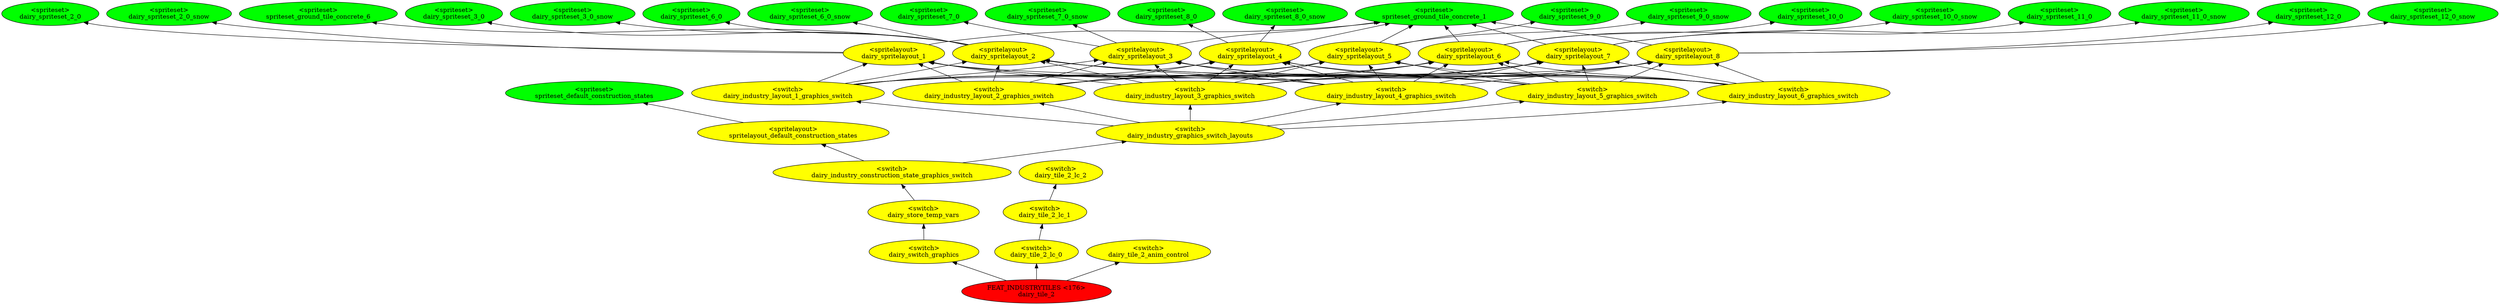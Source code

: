 digraph {
rankdir="BT"
spriteset_default_construction_states [fillcolor=green style="filled" label="<spriteset>\nspriteset_default_construction_states"]
spritelayout_default_construction_states [fillcolor=yellow style="filled" label="<spritelayout>\nspritelayout_default_construction_states"]
spriteset_ground_tile_concrete_1 [fillcolor=green style="filled" label="<spriteset>\nspriteset_ground_tile_concrete_1"]
spriteset_ground_tile_concrete_6 [fillcolor=green style="filled" label="<spriteset>\nspriteset_ground_tile_concrete_6"]
dairy_spriteset_2_0 [fillcolor=green style="filled" label="<spriteset>\ndairy_spriteset_2_0"]
dairy_spriteset_2_0_snow [fillcolor=green style="filled" label="<spriteset>\ndairy_spriteset_2_0_snow"]
dairy_spriteset_3_0 [fillcolor=green style="filled" label="<spriteset>\ndairy_spriteset_3_0"]
dairy_spriteset_3_0_snow [fillcolor=green style="filled" label="<spriteset>\ndairy_spriteset_3_0_snow"]
dairy_spriteset_6_0 [fillcolor=green style="filled" label="<spriteset>\ndairy_spriteset_6_0"]
dairy_spriteset_6_0_snow [fillcolor=green style="filled" label="<spriteset>\ndairy_spriteset_6_0_snow"]
dairy_spriteset_7_0 [fillcolor=green style="filled" label="<spriteset>\ndairy_spriteset_7_0"]
dairy_spriteset_7_0_snow [fillcolor=green style="filled" label="<spriteset>\ndairy_spriteset_7_0_snow"]
dairy_spriteset_8_0 [fillcolor=green style="filled" label="<spriteset>\ndairy_spriteset_8_0"]
dairy_spriteset_8_0_snow [fillcolor=green style="filled" label="<spriteset>\ndairy_spriteset_8_0_snow"]
dairy_spriteset_9_0 [fillcolor=green style="filled" label="<spriteset>\ndairy_spriteset_9_0"]
dairy_spriteset_9_0_snow [fillcolor=green style="filled" label="<spriteset>\ndairy_spriteset_9_0_snow"]
dairy_spriteset_10_0 [fillcolor=green style="filled" label="<spriteset>\ndairy_spriteset_10_0"]
dairy_spriteset_10_0_snow [fillcolor=green style="filled" label="<spriteset>\ndairy_spriteset_10_0_snow"]
dairy_spriteset_11_0 [fillcolor=green style="filled" label="<spriteset>\ndairy_spriteset_11_0"]
dairy_spriteset_11_0_snow [fillcolor=green style="filled" label="<spriteset>\ndairy_spriteset_11_0_snow"]
dairy_spriteset_12_0 [fillcolor=green style="filled" label="<spriteset>\ndairy_spriteset_12_0"]
dairy_spriteset_12_0_snow [fillcolor=green style="filled" label="<spriteset>\ndairy_spriteset_12_0_snow"]
dairy_spritelayout_1 [fillcolor=yellow style="filled" label="<spritelayout>\ndairy_spritelayout_1"]
dairy_spritelayout_2 [fillcolor=yellow style="filled" label="<spritelayout>\ndairy_spritelayout_2"]
dairy_spritelayout_3 [fillcolor=yellow style="filled" label="<spritelayout>\ndairy_spritelayout_3"]
dairy_spritelayout_4 [fillcolor=yellow style="filled" label="<spritelayout>\ndairy_spritelayout_4"]
dairy_spritelayout_5 [fillcolor=yellow style="filled" label="<spritelayout>\ndairy_spritelayout_5"]
dairy_spritelayout_6 [fillcolor=yellow style="filled" label="<spritelayout>\ndairy_spritelayout_6"]
dairy_spritelayout_7 [fillcolor=yellow style="filled" label="<spritelayout>\ndairy_spritelayout_7"]
dairy_spritelayout_8 [fillcolor=yellow style="filled" label="<spritelayout>\ndairy_spritelayout_8"]
dairy_industry_layout_1_graphics_switch [fillcolor=yellow style="filled" label="<switch>\ndairy_industry_layout_1_graphics_switch"]
dairy_industry_layout_2_graphics_switch [fillcolor=yellow style="filled" label="<switch>\ndairy_industry_layout_2_graphics_switch"]
dairy_industry_layout_3_graphics_switch [fillcolor=yellow style="filled" label="<switch>\ndairy_industry_layout_3_graphics_switch"]
dairy_industry_layout_4_graphics_switch [fillcolor=yellow style="filled" label="<switch>\ndairy_industry_layout_4_graphics_switch"]
dairy_industry_layout_5_graphics_switch [fillcolor=yellow style="filled" label="<switch>\ndairy_industry_layout_5_graphics_switch"]
dairy_industry_layout_6_graphics_switch [fillcolor=yellow style="filled" label="<switch>\ndairy_industry_layout_6_graphics_switch"]
dairy_industry_graphics_switch_layouts [fillcolor=yellow style="filled" label="<switch>\ndairy_industry_graphics_switch_layouts"]
dairy_industry_construction_state_graphics_switch [fillcolor=yellow style="filled" label="<switch>\ndairy_industry_construction_state_graphics_switch"]
dairy_store_temp_vars [fillcolor=yellow style="filled" label="<switch>\ndairy_store_temp_vars"]
dairy_switch_graphics [fillcolor=yellow style="filled" label="<switch>\ndairy_switch_graphics"]
dairy_tile_2_lc_2 [fillcolor=yellow style="filled" label="<switch>\ndairy_tile_2_lc_2"]
dairy_tile_2_lc_1 [fillcolor=yellow style="filled" label="<switch>\ndairy_tile_2_lc_1"]
dairy_tile_2_lc_0 [fillcolor=yellow style="filled" label="<switch>\ndairy_tile_2_lc_0"]
dairy_tile_2_anim_control [fillcolor=yellow style="filled" label="<switch>\ndairy_tile_2_anim_control"]
dairy_tile_2 [fillcolor=red style="filled" label="FEAT_INDUSTRYTILES <176>\ndairy_tile_2"]
dairy_spritelayout_2->dairy_spriteset_6_0_snow
dairy_industry_layout_1_graphics_switch->dairy_spritelayout_3
dairy_tile_2_lc_0->dairy_tile_2_lc_1
dairy_industry_layout_2_graphics_switch->dairy_spritelayout_5
dairy_industry_layout_4_graphics_switch->dairy_spritelayout_4
dairy_industry_layout_2_graphics_switch->dairy_spritelayout_3
dairy_spritelayout_5->spriteset_ground_tile_concrete_1
dairy_spritelayout_1->dairy_spriteset_2_0_snow
dairy_industry_layout_6_graphics_switch->dairy_spritelayout_8
dairy_industry_layout_2_graphics_switch->dairy_spritelayout_4
dairy_industry_layout_2_graphics_switch->dairy_spritelayout_7
dairy_industry_layout_3_graphics_switch->dairy_spritelayout_4
dairy_industry_layout_1_graphics_switch->dairy_spritelayout_2
dairy_spritelayout_6->spriteset_ground_tile_concrete_1
dairy_industry_layout_6_graphics_switch->dairy_spritelayout_4
dairy_industry_layout_6_graphics_switch->dairy_spritelayout_2
dairy_industry_layout_3_graphics_switch->dairy_spritelayout_8
dairy_industry_graphics_switch_layouts->dairy_industry_layout_4_graphics_switch
dairy_industry_layout_4_graphics_switch->dairy_spritelayout_2
dairy_industry_layout_5_graphics_switch->dairy_spritelayout_7
dairy_industry_layout_6_graphics_switch->dairy_spritelayout_5
dairy_spritelayout_6->dairy_spriteset_10_0_snow
dairy_industry_layout_3_graphics_switch->dairy_spritelayout_3
dairy_spritelayout_8->spriteset_ground_tile_concrete_1
dairy_industry_layout_5_graphics_switch->dairy_spritelayout_4
dairy_spritelayout_8->dairy_spriteset_12_0_snow
dairy_industry_construction_state_graphics_switch->spritelayout_default_construction_states
dairy_spritelayout_4->dairy_spriteset_8_0
dairy_industry_layout_1_graphics_switch->dairy_spritelayout_1
dairy_spritelayout_8->dairy_spriteset_12_0
dairy_spritelayout_6->dairy_spriteset_10_0
dairy_industry_graphics_switch_layouts->dairy_industry_layout_1_graphics_switch
dairy_industry_layout_1_graphics_switch->dairy_spritelayout_6
dairy_industry_layout_5_graphics_switch->dairy_spritelayout_6
dairy_spritelayout_1->spriteset_ground_tile_concrete_1
dairy_industry_layout_1_graphics_switch->dairy_spritelayout_8
dairy_industry_graphics_switch_layouts->dairy_industry_layout_6_graphics_switch
dairy_industry_layout_6_graphics_switch->dairy_spritelayout_3
dairy_spritelayout_7->spriteset_ground_tile_concrete_1
dairy_industry_layout_6_graphics_switch->dairy_spritelayout_7
dairy_industry_layout_4_graphics_switch->dairy_spritelayout_5
dairy_spritelayout_2->dairy_spriteset_3_0
dairy_spritelayout_3->dairy_spriteset_7_0
dairy_switch_graphics->dairy_store_temp_vars
dairy_industry_layout_4_graphics_switch->dairy_spritelayout_3
dairy_industry_layout_2_graphics_switch->dairy_spritelayout_8
dairy_spritelayout_2->spriteset_ground_tile_concrete_6
dairy_industry_layout_1_graphics_switch->dairy_spritelayout_4
dairy_spritelayout_1->dairy_spriteset_2_0
dairy_industry_layout_5_graphics_switch->dairy_spritelayout_3
dairy_store_temp_vars->dairy_industry_construction_state_graphics_switch
dairy_spritelayout_3->spriteset_ground_tile_concrete_1
dairy_industry_layout_5_graphics_switch->dairy_spritelayout_1
dairy_spritelayout_7->dairy_spriteset_11_0
dairy_industry_layout_5_graphics_switch->dairy_spritelayout_2
dairy_tile_2->dairy_switch_graphics
dairy_industry_layout_3_graphics_switch->dairy_spritelayout_6
dairy_industry_layout_1_graphics_switch->dairy_spritelayout_7
dairy_spritelayout_5->dairy_spriteset_9_0_snow
dairy_spritelayout_7->dairy_spriteset_11_0_snow
dairy_industry_layout_3_graphics_switch->dairy_spritelayout_7
dairy_industry_layout_2_graphics_switch->dairy_spritelayout_6
dairy_industry_layout_4_graphics_switch->dairy_spritelayout_8
dairy_tile_2_lc_1->dairy_tile_2_lc_2
dairy_tile_2->dairy_tile_2_lc_0
dairy_industry_graphics_switch_layouts->dairy_industry_layout_5_graphics_switch
dairy_industry_layout_5_graphics_switch->dairy_spritelayout_8
dairy_spritelayout_3->dairy_spriteset_7_0_snow
dairy_industry_layout_5_graphics_switch->dairy_spritelayout_5
dairy_industry_layout_6_graphics_switch->dairy_spritelayout_6
dairy_industry_layout_3_graphics_switch->dairy_spritelayout_2
dairy_industry_graphics_switch_layouts->dairy_industry_layout_2_graphics_switch
dairy_industry_layout_3_graphics_switch->dairy_spritelayout_1
dairy_industry_layout_2_graphics_switch->dairy_spritelayout_1
dairy_industry_layout_2_graphics_switch->dairy_spritelayout_2
dairy_industry_graphics_switch_layouts->dairy_industry_layout_3_graphics_switch
dairy_industry_construction_state_graphics_switch->dairy_industry_graphics_switch_layouts
spritelayout_default_construction_states->spriteset_default_construction_states
dairy_industry_layout_4_graphics_switch->dairy_spritelayout_6
dairy_tile_2->dairy_tile_2_anim_control
dairy_spritelayout_4->dairy_spriteset_8_0_snow
dairy_industry_layout_4_graphics_switch->dairy_spritelayout_7
dairy_industry_layout_4_graphics_switch->dairy_spritelayout_1
dairy_spritelayout_4->spriteset_ground_tile_concrete_1
dairy_spritelayout_2->dairy_spriteset_6_0
dairy_spritelayout_2->dairy_spriteset_3_0_snow
dairy_industry_layout_3_graphics_switch->dairy_spritelayout_5
dairy_spritelayout_5->dairy_spriteset_9_0
dairy_industry_layout_6_graphics_switch->dairy_spritelayout_1
dairy_industry_layout_1_graphics_switch->dairy_spritelayout_5
}
